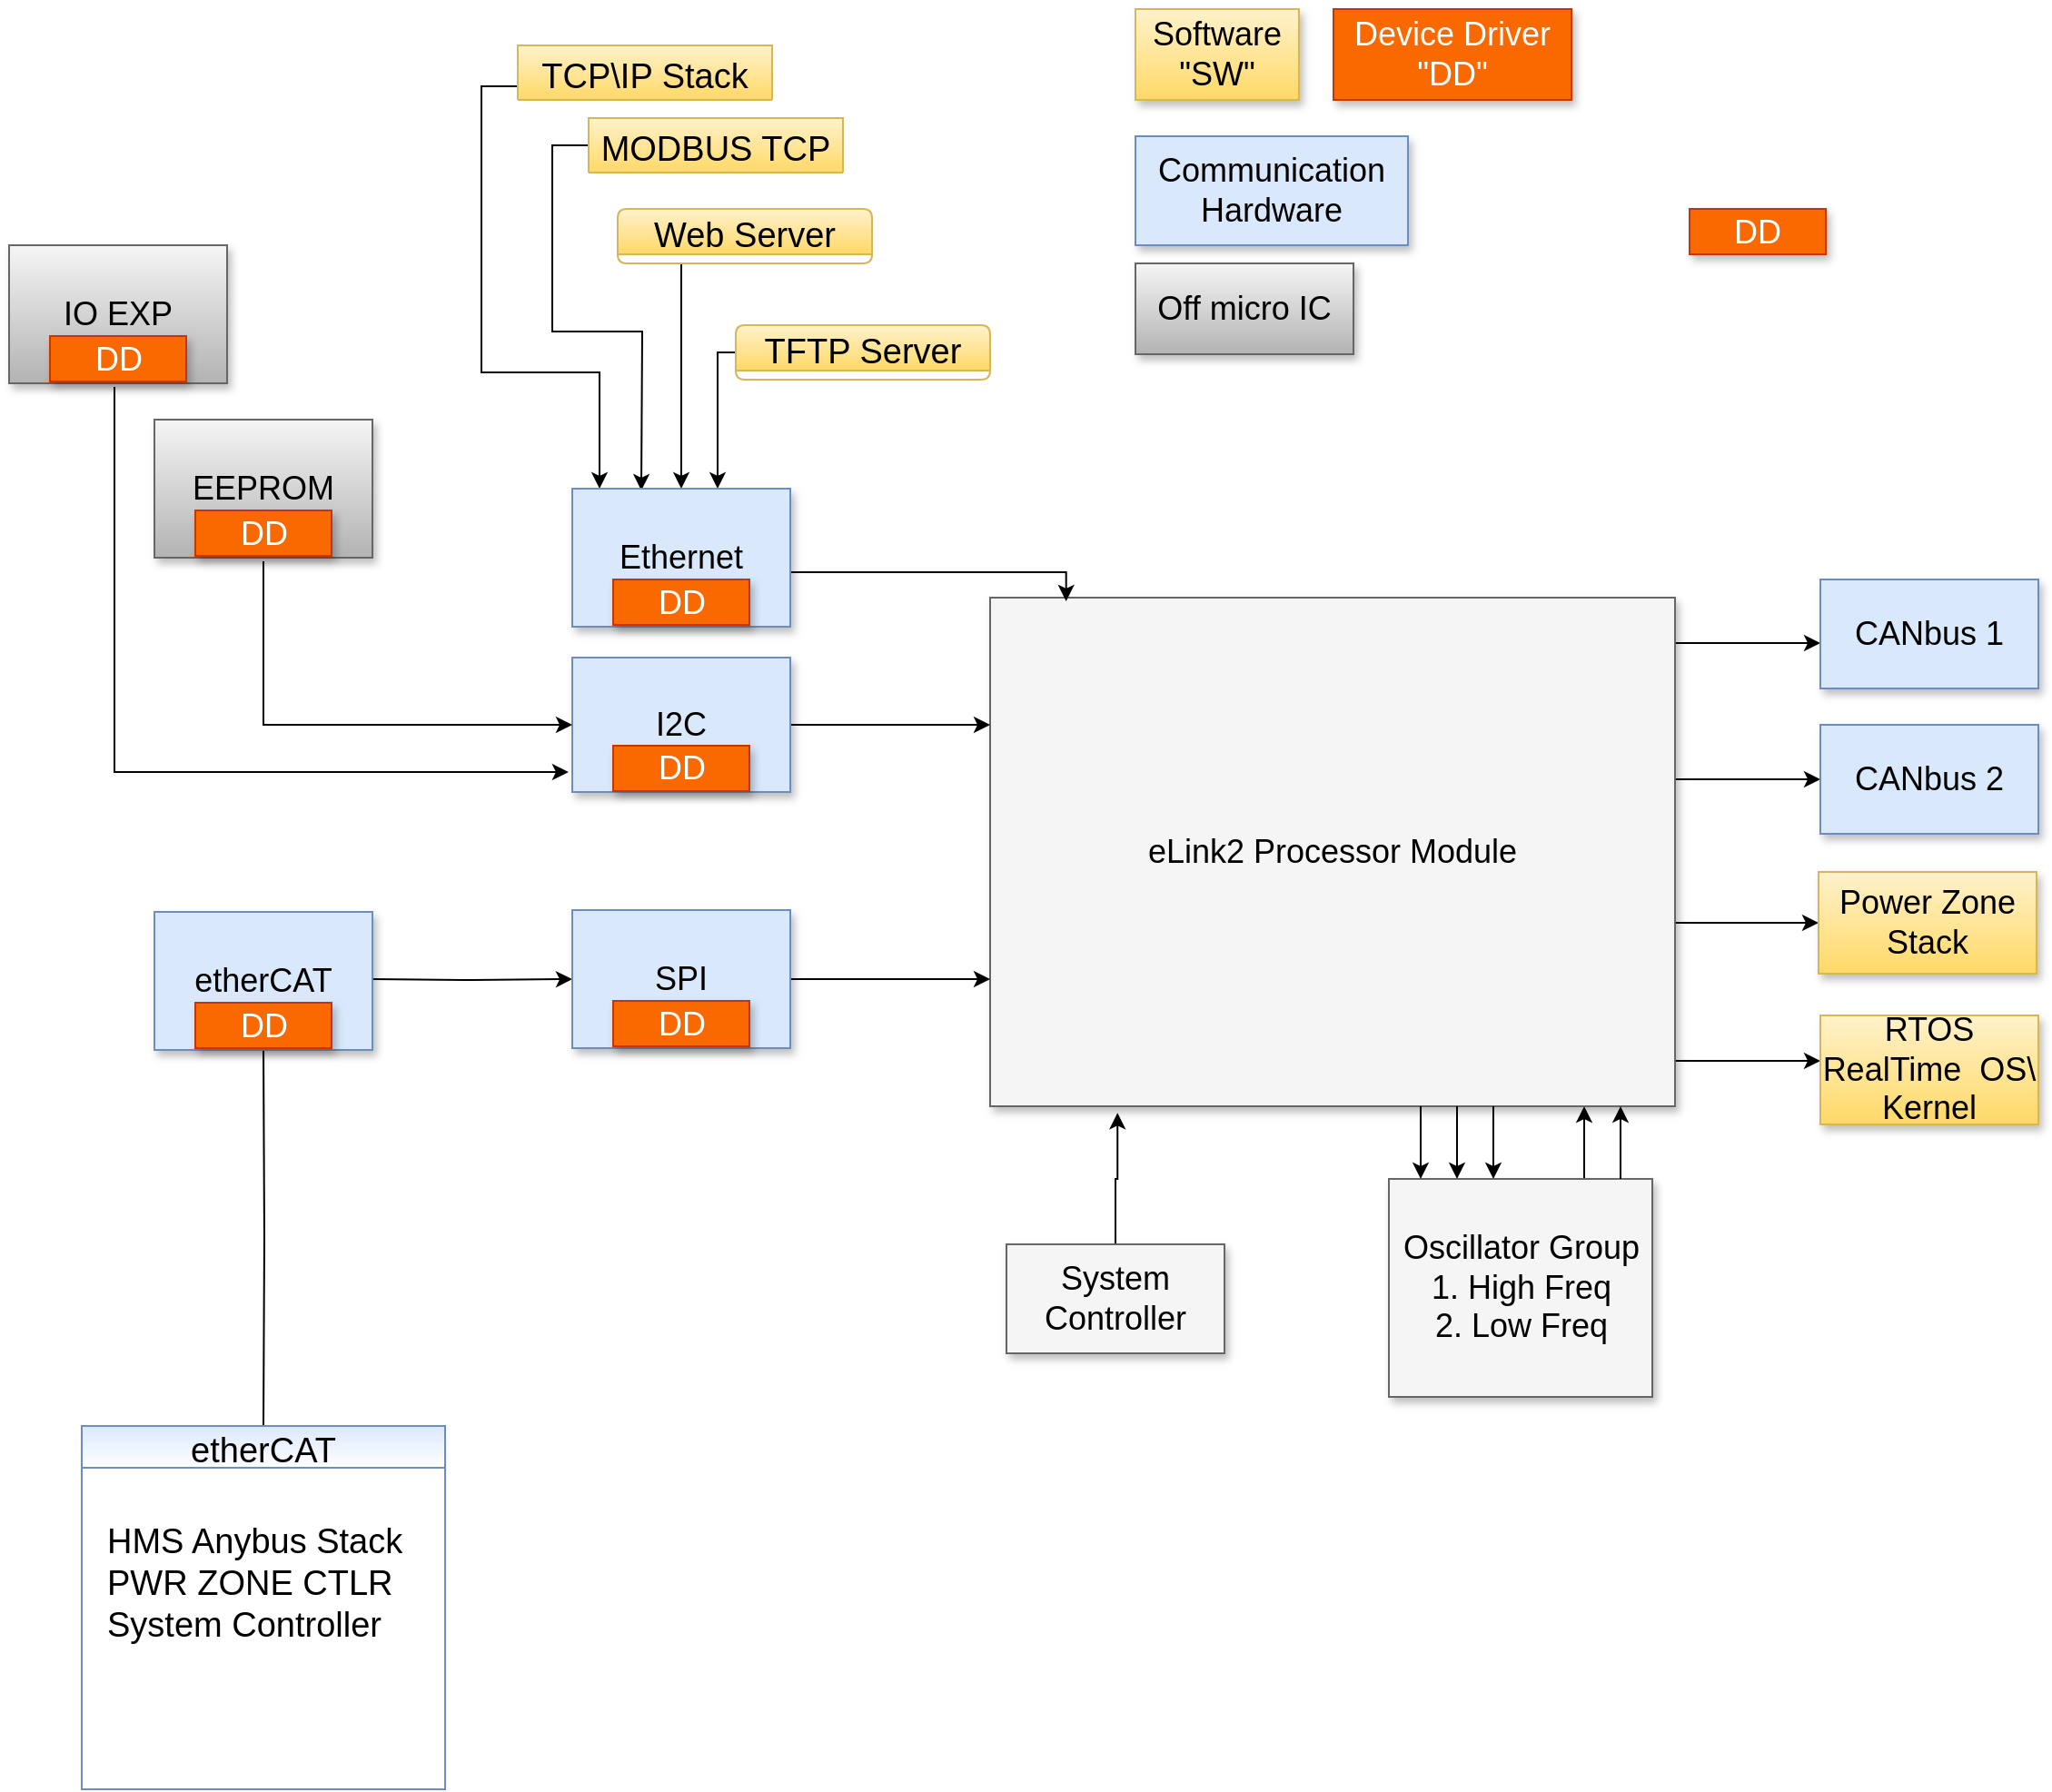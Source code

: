 <mxfile version="10.5.4" type="github"><diagram name="Page-1" id="90a13364-a465-7bf4-72fc-28e22215d7a0"><mxGraphModel dx="1394" dy="785" grid="1" gridSize="10" guides="1" tooltips="1" connect="1" arrows="1" fold="1" page="1" pageScale="1.5" pageWidth="1169" pageHeight="826" background="#ffffff" math="0" shadow="0"><root><mxCell id="0" style=";html=1;"/><mxCell id="1" style=";html=1;" parent="0"/><mxCell id="3a17f1ce550125da-13" style="edgeStyle=elbowEdgeStyle;rounded=0;html=1;startArrow=none;startFill=0;jettySize=auto;orthogonalLoop=1;fontSize=18;elbow=vertical;" parent="1" source="3a17f1ce550125da-2" target="3a17f1ce550125da-4" edge="1"><mxGeometry relative="1" as="geometry"/></mxCell><mxCell id="3a17f1ce550125da-14" style="edgeStyle=elbowEdgeStyle;rounded=0;html=1;startArrow=none;startFill=0;jettySize=auto;orthogonalLoop=1;fontSize=18;elbow=vertical;" parent="1" source="3a17f1ce550125da-2" target="3a17f1ce550125da-5" edge="1"><mxGeometry relative="1" as="geometry"/></mxCell><mxCell id="3a17f1ce550125da-15" style="edgeStyle=elbowEdgeStyle;rounded=0;html=1;startArrow=none;startFill=0;jettySize=auto;orthogonalLoop=1;fontSize=18;elbow=vertical;" parent="1" source="3a17f1ce550125da-2" target="3a17f1ce550125da-6" edge="1"><mxGeometry relative="1" as="geometry"/></mxCell><mxCell id="3a17f1ce550125da-16" style="edgeStyle=elbowEdgeStyle;rounded=0;html=1;startArrow=none;startFill=0;jettySize=auto;orthogonalLoop=1;fontSize=18;elbow=vertical;" parent="1" source="3a17f1ce550125da-2" target="3a17f1ce550125da-7" edge="1"><mxGeometry relative="1" as="geometry"/></mxCell><mxCell id="3a17f1ce550125da-17" style="edgeStyle=elbowEdgeStyle;rounded=0;html=1;startArrow=none;startFill=0;jettySize=auto;orthogonalLoop=1;fontSize=18;" parent="1" source="3a17f1ce550125da-10" target="3a17f1ce550125da-2" edge="1"><mxGeometry relative="1" as="geometry"><Array as="points"><mxPoint x="907" y="754"/></Array></mxGeometry></mxCell><mxCell id="3a17f1ce550125da-2" value="eLink2 Processor&amp;nbsp;Module&lt;br&gt;" style="whiteSpace=wrap;html=1;shadow=1;fontSize=18;fillColor=#f5f5f5;strokeColor=#666666;" parent="1" vertex="1"><mxGeometry x="580" y="454" width="377" height="280" as="geometry"/></mxCell><mxCell id="3a17f1ce550125da-4" value="CANbus 1" style="whiteSpace=wrap;html=1;shadow=1;fontSize=18;fillColor=#dae8fc;strokeColor=#6c8ebf;" parent="1" vertex="1"><mxGeometry x="1037" y="444" width="120" height="60" as="geometry"/></mxCell><mxCell id="3a17f1ce550125da-5" value="CANbus 2" style="whiteSpace=wrap;html=1;shadow=1;fontSize=18;fillColor=#dae8fc;strokeColor=#6c8ebf;" parent="1" vertex="1"><mxGeometry x="1037" y="524" width="120" height="60" as="geometry"/></mxCell><mxCell id="3a17f1ce550125da-6" value="Power Zone Stack" style="whiteSpace=wrap;html=1;shadow=1;fontSize=18;fillColor=#fff2cc;strokeColor=#d6b656;gradientColor=#ffd966;" parent="1" vertex="1"><mxGeometry x="1036" y="605" width="120" height="56" as="geometry"/></mxCell><mxCell id="3a17f1ce550125da-7" value="RTOS&lt;br&gt;RealTime&amp;nbsp; OS\ Kernel&lt;br&gt;" style="whiteSpace=wrap;html=1;shadow=1;fontSize=18;fillColor=#fff2cc;strokeColor=#d6b656;gradientColor=#ffd966;" parent="1" vertex="1"><mxGeometry x="1037" y="684" width="120" height="60" as="geometry"/></mxCell><mxCell id="3a17f1ce550125da-20" style="edgeStyle=elbowEdgeStyle;rounded=0;html=1;startArrow=none;startFill=0;jettySize=auto;orthogonalLoop=1;fontSize=18;elbow=vertical;" parent="1" source="3a17f1ce550125da-8" target="3a17f1ce550125da-2" edge="1"><mxGeometry relative="1" as="geometry"><Array as="points"><mxPoint x="757" y="514"/></Array></mxGeometry></mxCell><mxCell id="3a17f1ce550125da-8" value="I2C" style="whiteSpace=wrap;html=1;shadow=1;fontSize=18;fillColor=#dae8fc;strokeColor=#6c8ebf;" parent="1" vertex="1"><mxGeometry x="350" y="487" width="120" height="74" as="geometry"/></mxCell><mxCell id="3a17f1ce550125da-21" style="edgeStyle=elbowEdgeStyle;rounded=0;html=1;startArrow=none;startFill=0;jettySize=auto;orthogonalLoop=1;fontSize=18;elbow=vertical;" parent="1" source="3a17f1ce550125da-9" target="3a17f1ce550125da-2" edge="1"><mxGeometry relative="1" as="geometry"/></mxCell><mxCell id="3a17f1ce550125da-10" value="Oscillator Group&lt;br&gt;1. High Freq&lt;br&gt;2. Low Freq&lt;br&gt;" style="whiteSpace=wrap;html=1;shadow=1;fontSize=18;fillColor=#f5f5f5;strokeColor=#666666;" parent="1" vertex="1"><mxGeometry x="799.5" y="774" width="145" height="120" as="geometry"/></mxCell><mxCell id="3a17f1ce550125da-18" style="edgeStyle=elbowEdgeStyle;rounded=0;html=1;startArrow=none;startFill=0;jettySize=auto;orthogonalLoop=1;fontSize=18;elbow=vertical;entryX=0.186;entryY=1.013;entryDx=0;entryDy=0;entryPerimeter=0;" parent="1" source="3a17f1ce550125da-11" target="3a17f1ce550125da-2" edge="1"><mxGeometry relative="1" as="geometry"/></mxCell><mxCell id="3a17f1ce550125da-11" value="System Controller" style="whiteSpace=wrap;html=1;shadow=1;fontSize=18;fillColor=#f5f5f5;strokeColor=#666666;" parent="1" vertex="1"><mxGeometry x="589" y="810" width="120" height="60" as="geometry"/></mxCell><mxCell id="3a17f1ce550125da-22" style="edgeStyle=elbowEdgeStyle;rounded=0;html=1;startArrow=none;startFill=0;jettySize=auto;orthogonalLoop=1;fontSize=18;" parent="1" source="3a17f1ce550125da-10" target="3a17f1ce550125da-2" edge="1"><mxGeometry relative="1" as="geometry"><mxPoint x="937" y="784" as="sourcePoint"/><mxPoint x="937" y="744" as="targetPoint"/><Array as="points"><mxPoint x="927" y="754"/><mxPoint x="907" y="754"/></Array></mxGeometry></mxCell><mxCell id="3a17f1ce550125da-24" style="edgeStyle=elbowEdgeStyle;rounded=0;html=1;startArrow=none;startFill=0;jettySize=auto;orthogonalLoop=1;fontSize=18;" parent="1" edge="1"><mxGeometry relative="1" as="geometry"><mxPoint x="857" y="734" as="sourcePoint"/><mxPoint x="857" y="774" as="targetPoint"/><Array as="points"><mxPoint x="857" y="754"/><mxPoint x="887" y="764"/></Array></mxGeometry></mxCell><mxCell id="3a17f1ce550125da-25" style="edgeStyle=elbowEdgeStyle;rounded=0;html=1;startArrow=none;startFill=0;jettySize=auto;orthogonalLoop=1;fontSize=18;" parent="1" edge="1"><mxGeometry relative="1" as="geometry"><mxPoint x="837" y="734" as="sourcePoint"/><mxPoint x="837" y="774" as="targetPoint"/><Array as="points"><mxPoint x="837" y="754"/><mxPoint x="867" y="764"/></Array></mxGeometry></mxCell><mxCell id="3a17f1ce550125da-26" style="edgeStyle=elbowEdgeStyle;rounded=0;html=1;startArrow=none;startFill=0;jettySize=auto;orthogonalLoop=1;fontSize=18;" parent="1" edge="1"><mxGeometry relative="1" as="geometry"><mxPoint x="817" y="734" as="sourcePoint"/><mxPoint x="817" y="774" as="targetPoint"/><Array as="points"><mxPoint x="817" y="754"/><mxPoint x="847" y="764"/></Array></mxGeometry></mxCell><mxCell id="M-16Thd7rfp0vDk-O5S6-1" style="edgeStyle=elbowEdgeStyle;rounded=0;html=1;startArrow=none;startFill=0;jettySize=auto;orthogonalLoop=1;fontSize=18;elbow=vertical;entryX=0;entryY=0.5;entryDx=0;entryDy=0;" parent="1" target="3a17f1ce550125da-8" edge="1"><mxGeometry relative="1" as="geometry"><Array as="points"><mxPoint x="270" y="524"/><mxPoint x="527" y="387"/></Array><mxPoint x="350" y="397" as="targetPoint"/><mxPoint x="180" y="434" as="sourcePoint"/></mxGeometry></mxCell><mxCell id="M-16Thd7rfp0vDk-O5S6-3" style="edgeStyle=elbowEdgeStyle;rounded=0;html=1;startArrow=none;startFill=0;jettySize=auto;orthogonalLoop=1;fontSize=18;elbow=vertical;exitX=0.442;exitY=1.059;exitDx=0;exitDy=0;exitPerimeter=0;entryX=-0.017;entryY=0.857;entryDx=0;entryDy=0;entryPerimeter=0;" parent="1" target="3a17f1ce550125da-8" edge="1"><mxGeometry relative="1" as="geometry"><Array as="points"><mxPoint x="220" y="550"/><mxPoint x="320" y="420"/><mxPoint x="300" y="307"/><mxPoint x="290" y="410"/><mxPoint x="280" y="307"/><mxPoint x="290" y="344"/><mxPoint x="290" y="520"/></Array><mxPoint x="320" y="550" as="targetPoint"/><mxPoint x="98" y="338" as="sourcePoint"/></mxGeometry></mxCell><mxCell id="M-16Thd7rfp0vDk-O5S6-7" style="edgeStyle=orthogonalEdgeStyle;rounded=0;orthogonalLoop=1;jettySize=auto;html=1;exitX=1;exitY=0.5;exitDx=0;exitDy=0;entryX=0;entryY=0.5;entryDx=0;entryDy=0;" parent="1" target="3a17f1ce550125da-9" edge="1"><mxGeometry relative="1" as="geometry"><mxPoint x="240" y="664" as="sourcePoint"/></mxGeometry></mxCell><mxCell id="M-16Thd7rfp0vDk-O5S6-14" style="edgeStyle=orthogonalEdgeStyle;rounded=0;orthogonalLoop=1;jettySize=auto;html=1;exitX=0.5;exitY=1;exitDx=0;exitDy=0;entryX=0.5;entryY=0;entryDx=0;entryDy=0;fontSize=19;endArrow=none;endFill=0;" parent="1" target="M-16Thd7rfp0vDk-O5S6-12" edge="1"><mxGeometry relative="1" as="geometry"><mxPoint x="180" y="701" as="sourcePoint"/></mxGeometry></mxCell><mxCell id="M-16Thd7rfp0vDk-O5S6-13" value="HMS Anybus Stack&lt;br&gt;PWR ZONE CTLR&lt;br&gt;System Controller&lt;br&gt;" style="text;html=1;resizable=0;points=[];autosize=1;align=left;verticalAlign=top;spacingTop=-4;fontSize=19;gradientColor=#ffffff;" parent="1" vertex="1"><mxGeometry x="92" y="960" width="180" height="70" as="geometry"/></mxCell><mxCell id="M-16Thd7rfp0vDk-O5S6-12" value="etherCAT" style="swimlane;fillColor=#dae8fc;strokeColor=#6c8ebf;fontSize=19;fontStyle=0;gradientColor=#ffffff;startSize=23;" parent="1" vertex="1"><mxGeometry x="80" y="910" width="200" height="200" as="geometry"><mxRectangle x="80" y="910" width="110" height="30" as="alternateBounds"/></mxGeometry></mxCell><mxCell id="M-16Thd7rfp0vDk-O5S6-17" style="edgeStyle=elbowEdgeStyle;rounded=0;html=1;startArrow=none;startFill=0;jettySize=auto;orthogonalLoop=1;fontSize=18;elbow=vertical;entryX=0.111;entryY=0.007;entryDx=0;entryDy=0;entryPerimeter=0;" parent="1" target="3a17f1ce550125da-2" edge="1"><mxGeometry relative="1" as="geometry"><mxPoint x="470" y="424" as="sourcePoint"/><mxPoint x="510" y="500" as="targetPoint"/></mxGeometry></mxCell><mxCell id="sFuHkIFuAauw1YlygSDf-3" style="edgeStyle=orthogonalEdgeStyle;rounded=0;orthogonalLoop=1;jettySize=auto;html=1;exitX=0;exitY=0.5;exitDx=0;exitDy=0;entryX=0.317;entryY=0.017;entryDx=0;entryDy=0;entryPerimeter=0;" edge="1" parent="1" source="M-16Thd7rfp0vDk-O5S6-19"><mxGeometry relative="1" as="geometry"><mxPoint x="388" y="395" as="targetPoint"/></mxGeometry></mxCell><mxCell id="M-16Thd7rfp0vDk-O5S6-19" value="MODBUS TCP" style="swimlane;fillColor=#fff2cc;strokeColor=#d6b656;fontSize=19;fontStyle=0;startSize=30;rounded=1;glass=0;comic=0;horizontal=1;part=0;gradientColor=#ffd966;" parent="1" vertex="1" collapsed="1"><mxGeometry x="359" y="190" width="140" height="30" as="geometry"><mxRectangle x="350" y="168.276" width="260" height="200" as="alternateBounds"/></mxGeometry></mxCell><mxCell id="M-16Thd7rfp0vDk-O5S6-20" value="- MBTCP server&lt;br&gt;- Memory Continuity drivers&lt;br&gt;- packet buffer managers&lt;br&gt;&lt;br&gt;" style="text;html=1;resizable=0;points=[];autosize=1;align=left;verticalAlign=top;spacingTop=-4;fontSize=19;" parent="M-16Thd7rfp0vDk-O5S6-19" vertex="1"><mxGeometry x="10" y="30.724" width="250" height="90" as="geometry"/></mxCell><mxCell id="sFuHkIFuAauw1YlygSDf-8" style="edgeStyle=orthogonalEdgeStyle;rounded=0;orthogonalLoop=1;jettySize=auto;html=1;exitX=0.25;exitY=1;exitDx=0;exitDy=0;" edge="1" parent="1" source="M-16Thd7rfp0vDk-O5S6-23"><mxGeometry relative="1" as="geometry"><mxPoint x="410" y="394" as="targetPoint"/></mxGeometry></mxCell><mxCell id="M-16Thd7rfp0vDk-O5S6-23" value="Web Server" style="swimlane;fillColor=#fff2cc;strokeColor=#d6b656;fontSize=19;fontStyle=0;startSize=25;rounded=1;glass=0;comic=0;horizontal=1;part=0;gradientColor=#ffd966;" parent="1" vertex="1" collapsed="1"><mxGeometry x="375" y="240" width="140" height="30" as="geometry"><mxRectangle x="429" y="245" width="260" height="135" as="alternateBounds"/></mxGeometry></mxCell><mxCell id="M-16Thd7rfp0vDk-O5S6-24" value="- Server Side Includes&lt;br&gt;- JavaScript parser&lt;br&gt;- Web site w/ dyn. updates&amp;nbsp;&lt;br&gt;&lt;br&gt;" style="text;html=1;resizable=0;points=[];autosize=1;align=left;verticalAlign=top;spacingTop=-4;fontSize=19;" parent="M-16Thd7rfp0vDk-O5S6-23" vertex="1"><mxGeometry x="10" y="30.724" width="240" height="90" as="geometry"/></mxCell><mxCell id="sFuHkIFuAauw1YlygSDf-7" style="edgeStyle=orthogonalEdgeStyle;rounded=0;orthogonalLoop=1;jettySize=auto;html=1;exitX=0;exitY=0.5;exitDx=0;exitDy=0;entryX=0.667;entryY=0.1;entryDx=0;entryDy=0;entryPerimeter=0;" edge="1" parent="1" source="CnWsaEC3HsBOHr1ED0NM-4"><mxGeometry relative="1" as="geometry"><mxPoint x="430" y="394" as="targetPoint"/><Array as="points"><mxPoint x="430" y="319"/></Array></mxGeometry></mxCell><mxCell id="CnWsaEC3HsBOHr1ED0NM-4" value="TFTP Server" style="swimlane;fillColor=#fff2cc;strokeColor=#d6b656;fontSize=19;fontStyle=0;startSize=25;rounded=1;glass=0;comic=0;horizontal=1;part=0;gradientColor=#ffd966;" parent="1" vertex="1" collapsed="1"><mxGeometry x="440" y="304" width="140" height="30" as="geometry"><mxRectangle x="440" y="304" width="260" height="135" as="alternateBounds"/></mxGeometry></mxCell><mxCell id="CnWsaEC3HsBOHr1ED0NM-5" value="- Allow bootload over TFTP&lt;br&gt;&lt;br&gt;" style="text;html=1;resizable=0;points=[];autosize=1;align=left;verticalAlign=top;spacingTop=-4;fontSize=19;" parent="CnWsaEC3HsBOHr1ED0NM-4" vertex="1"><mxGeometry x="10" y="30.724" width="250" height="50" as="geometry"/></mxCell><mxCell id="sFuHkIFuAauw1YlygSDf-1" value="Software &quot;SW&quot;" style="whiteSpace=wrap;html=1;shadow=1;fontSize=18;fillColor=#fff2cc;strokeColor=#d6b656;gradientColor=#ffd966;" vertex="1" parent="1"><mxGeometry x="660" y="130" width="90" height="50" as="geometry"/></mxCell><mxCell id="sFuHkIFuAauw1YlygSDf-2" value="Communication&lt;br&gt;Hardware&lt;br&gt;" style="whiteSpace=wrap;html=1;shadow=1;fontSize=18;fillColor=#dae8fc;strokeColor=#6c8ebf;" vertex="1" parent="1"><mxGeometry x="660" y="200" width="150" height="60" as="geometry"/></mxCell><mxCell id="sFuHkIFuAauw1YlygSDf-6" style="edgeStyle=orthogonalEdgeStyle;rounded=0;orthogonalLoop=1;jettySize=auto;html=1;exitX=0;exitY=0.75;exitDx=0;exitDy=0;entryX=0.125;entryY=0;entryDx=0;entryDy=0;entryPerimeter=0;" edge="1" parent="1" source="sFuHkIFuAauw1YlygSDf-4"><mxGeometry relative="1" as="geometry"><mxPoint x="365" y="394" as="targetPoint"/><Array as="points"><mxPoint x="300" y="173"/><mxPoint x="300" y="330"/><mxPoint x="365" y="330"/></Array></mxGeometry></mxCell><mxCell id="sFuHkIFuAauw1YlygSDf-4" value="TCP\IP Stack" style="swimlane;fillColor=#fff2cc;strokeColor=#d6b656;fontSize=19;fontStyle=0;startSize=30;rounded=1;glass=0;comic=0;horizontal=1;part=0;gradientColor=#ffd966;" vertex="1" collapsed="1" parent="1"><mxGeometry x="320" y="150" width="140" height="30" as="geometry"><mxRectangle x="350" y="168.276" width="260" height="200" as="alternateBounds"/></mxGeometry></mxCell><mxCell id="sFuHkIFuAauw1YlygSDf-5" value="- MBTCP server&lt;br&gt;- Memory Continuity drivers&lt;br&gt;- packet buffer managers&lt;br&gt;&lt;br&gt;" style="text;html=1;resizable=0;points=[];autosize=1;align=left;verticalAlign=top;spacingTop=-4;fontSize=19;" vertex="1" parent="sFuHkIFuAauw1YlygSDf-4"><mxGeometry x="10" y="30.724" width="250" height="90" as="geometry"/></mxCell><mxCell id="sFuHkIFuAauw1YlygSDf-9" value="Device Driver&lt;br&gt;&quot;DD&quot;&lt;br&gt;" style="whiteSpace=wrap;html=1;shadow=1;fontSize=18;fillColor=#fa6800;strokeColor=#C73500;fontColor=#ffffff;" vertex="1" parent="1"><mxGeometry x="769" y="130" width="131" height="50" as="geometry"/></mxCell><mxCell id="sFuHkIFuAauw1YlygSDf-10" value="DD&lt;br&gt;" style="whiteSpace=wrap;html=1;shadow=1;fontSize=18;fillColor=#fa6800;strokeColor=#C73500;fontColor=#ffffff;" vertex="1" parent="1"><mxGeometry x="965" y="240" width="75" height="25" as="geometry"/></mxCell><mxCell id="sFuHkIFuAauw1YlygSDf-11" value="DD&lt;br&gt;" style="whiteSpace=wrap;html=1;shadow=1;fontSize=18;fillColor=#fa6800;strokeColor=#C73500;fontColor=#ffffff;" vertex="1" parent="1"><mxGeometry x="372.5" y="535.5" width="75" height="25" as="geometry"/></mxCell><mxCell id="sFuHkIFuAauw1YlygSDf-13" value="" style="group" vertex="1" connectable="0" parent="1"><mxGeometry x="350" y="626" width="120" height="76" as="geometry"/></mxCell><mxCell id="3a17f1ce550125da-9" value="SPI" style="whiteSpace=wrap;html=1;shadow=1;fontSize=18;fillColor=#dae8fc;strokeColor=#6c8ebf;" parent="sFuHkIFuAauw1YlygSDf-13" vertex="1"><mxGeometry width="120" height="76" as="geometry"/></mxCell><mxCell id="sFuHkIFuAauw1YlygSDf-12" value="DD&lt;br&gt;" style="whiteSpace=wrap;html=1;shadow=1;fontSize=18;fillColor=#fa6800;strokeColor=#C73500;fontColor=#ffffff;" vertex="1" parent="sFuHkIFuAauw1YlygSDf-13"><mxGeometry x="22.5" y="50" width="75" height="25" as="geometry"/></mxCell><mxCell id="sFuHkIFuAauw1YlygSDf-21" value="" style="group" vertex="1" connectable="0" parent="1"><mxGeometry x="120" y="627" width="120" height="76" as="geometry"/></mxCell><mxCell id="sFuHkIFuAauw1YlygSDf-22" value="etherCAT" style="whiteSpace=wrap;html=1;shadow=1;fontSize=18;fillColor=#dae8fc;strokeColor=#6c8ebf;" vertex="1" parent="sFuHkIFuAauw1YlygSDf-21"><mxGeometry width="120" height="76" as="geometry"/></mxCell><mxCell id="sFuHkIFuAauw1YlygSDf-23" value="DD&lt;br&gt;" style="whiteSpace=wrap;html=1;shadow=1;fontSize=18;fillColor=#fa6800;strokeColor=#C73500;fontColor=#ffffff;" vertex="1" parent="sFuHkIFuAauw1YlygSDf-21"><mxGeometry x="22.5" y="50" width="75" height="25" as="geometry"/></mxCell><mxCell id="sFuHkIFuAauw1YlygSDf-24" value="" style="group;aspect=fixed;" vertex="1" connectable="0" parent="1"><mxGeometry x="350" y="394" width="120" height="76" as="geometry"/></mxCell><mxCell id="sFuHkIFuAauw1YlygSDf-25" value="Ethernet" style="whiteSpace=wrap;html=1;shadow=1;fontSize=18;fillColor=#dae8fc;strokeColor=#6c8ebf;" vertex="1" parent="sFuHkIFuAauw1YlygSDf-24"><mxGeometry width="120" height="76" as="geometry"/></mxCell><mxCell id="sFuHkIFuAauw1YlygSDf-26" value="DD&lt;br&gt;" style="whiteSpace=wrap;html=1;shadow=1;fontSize=18;fillColor=#fa6800;strokeColor=#C73500;fontColor=#ffffff;" vertex="1" parent="sFuHkIFuAauw1YlygSDf-24"><mxGeometry x="22.5" y="50" width="75" height="25" as="geometry"/></mxCell><mxCell id="sFuHkIFuAauw1YlygSDf-27" value="" style="group;gradientColor=#b3b3b3;fillColor=#F5F5F5;strokeColor=#666666;labelBorderColor=none;" vertex="1" connectable="0" parent="1"><mxGeometry x="120" y="356" width="120" height="76" as="geometry"/></mxCell><mxCell id="sFuHkIFuAauw1YlygSDf-30" value="Off micro IC" style="whiteSpace=wrap;html=1;shadow=1;fontSize=18;fillColor=#f5f5f5;strokeColor=#666666;gradientColor=#b3b3b3;" vertex="1" parent="1"><mxGeometry x="660" y="270" width="120" height="50" as="geometry"/></mxCell><mxCell id="sFuHkIFuAauw1YlygSDf-31" value="" style="group" vertex="1" connectable="0" parent="1"><mxGeometry x="120" y="356" width="120" height="76" as="geometry"/></mxCell><mxCell id="sFuHkIFuAauw1YlygSDf-28" value="EEPROM" style="whiteSpace=wrap;html=1;shadow=1;fontSize=18;fillColor=#f5f5f5;strokeColor=#666666;gradientColor=#b3b3b3;" vertex="1" parent="sFuHkIFuAauw1YlygSDf-31"><mxGeometry width="120" height="76" as="geometry"/></mxCell><mxCell id="sFuHkIFuAauw1YlygSDf-29" value="DD&lt;br&gt;" style="whiteSpace=wrap;html=1;shadow=1;fontSize=18;fillColor=#fa6800;strokeColor=#C73500;fontColor=#ffffff;" vertex="1" parent="sFuHkIFuAauw1YlygSDf-31"><mxGeometry x="22.5" y="50" width="75" height="25" as="geometry"/></mxCell><mxCell id="sFuHkIFuAauw1YlygSDf-32" value="" style="group" vertex="1" connectable="0" parent="1"><mxGeometry x="40" y="260" width="120" height="76" as="geometry"/></mxCell><mxCell id="sFuHkIFuAauw1YlygSDf-33" value="IO EXP" style="whiteSpace=wrap;html=1;shadow=1;fontSize=18;fillColor=#f5f5f5;strokeColor=#666666;gradientColor=#b3b3b3;" vertex="1" parent="sFuHkIFuAauw1YlygSDf-32"><mxGeometry width="120" height="76" as="geometry"/></mxCell><mxCell id="sFuHkIFuAauw1YlygSDf-34" value="DD&lt;br&gt;" style="whiteSpace=wrap;html=1;shadow=1;fontSize=18;fillColor=#fa6800;strokeColor=#C73500;fontColor=#ffffff;" vertex="1" parent="sFuHkIFuAauw1YlygSDf-32"><mxGeometry x="22.5" y="50" width="75" height="25" as="geometry"/></mxCell></root></mxGraphModel></diagram></mxfile>